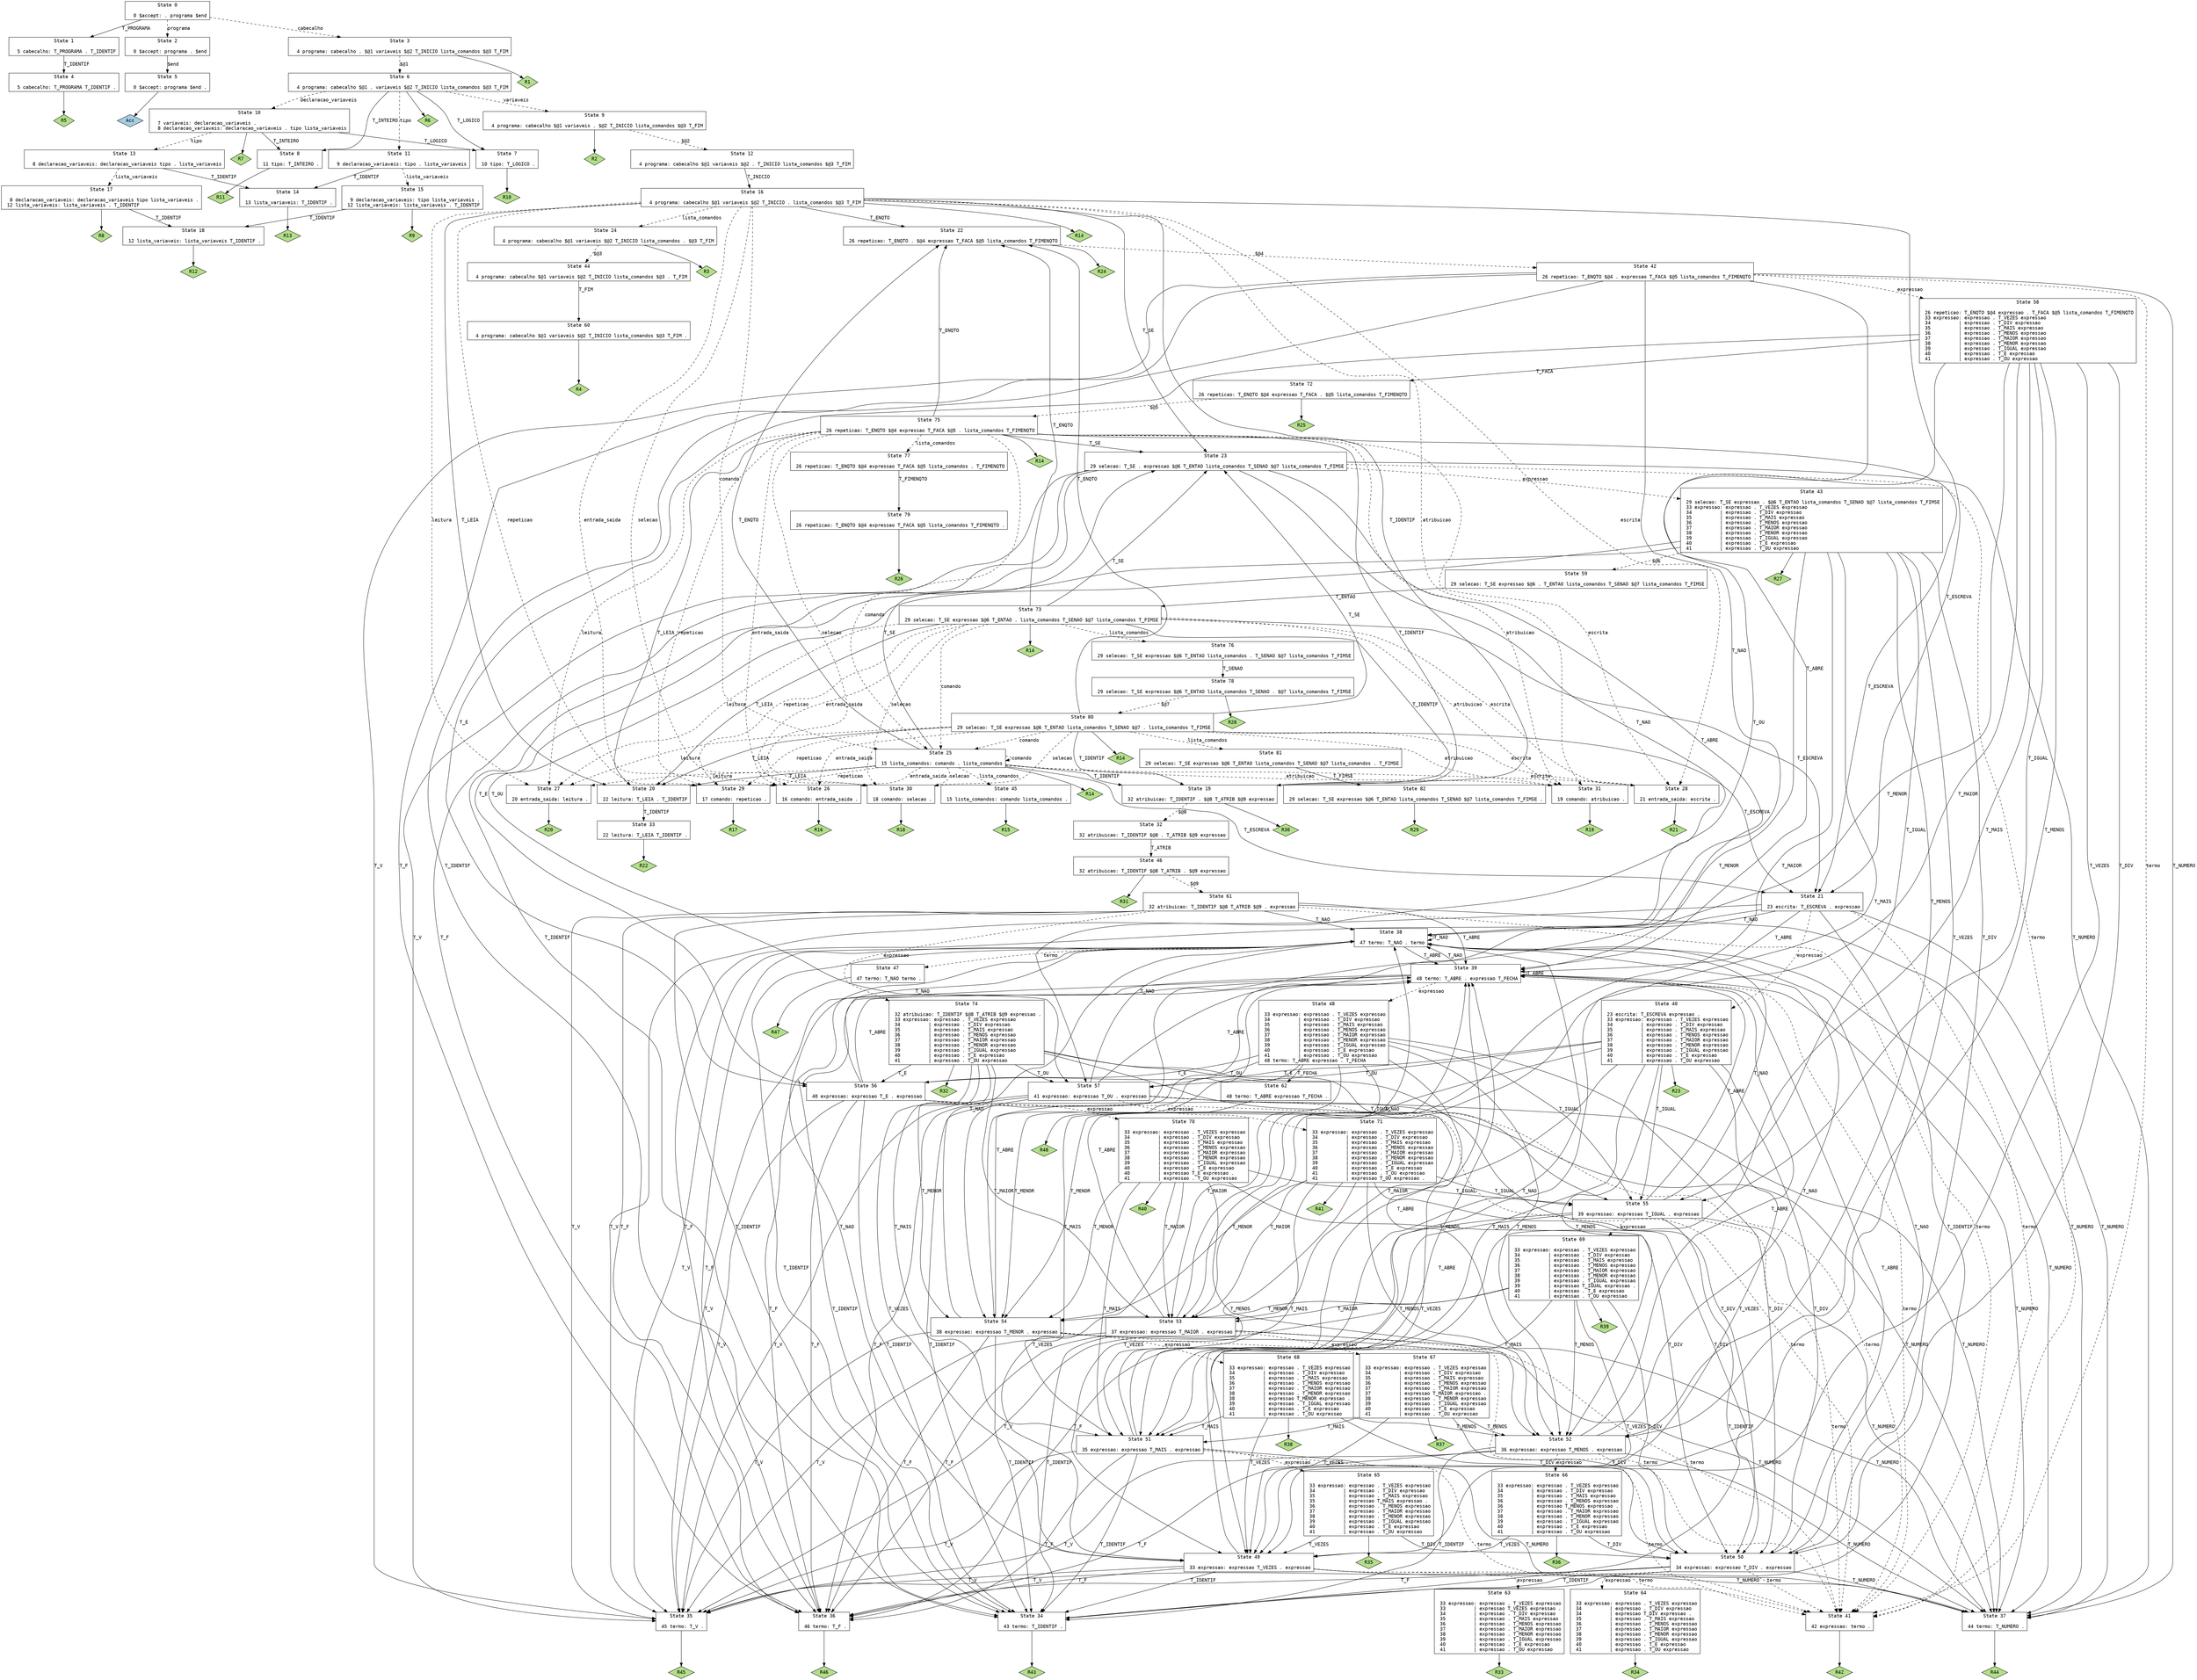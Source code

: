 // Gerado por GNU Bison 3.0.2.
// Reportar erros para <bug-bison@gnu.org>.
// página inicial: <http://www.gnu.org/software/bison/>.

digraph "sintatico.y"
{
  node [fontname = courier, shape = box, colorscheme = paired6]
  edge [fontname = courier]

  0 [label="State 0\n\l  0 $accept: . programa $end\l"]
  0 -> 1 [style=solid label="T_PROGRAMA"]
  0 -> 2 [style=dashed label="programa"]
  0 -> 3 [style=dashed label="cabecalho"]
  1 [label="State 1\n\l  5 cabecalho: T_PROGRAMA . T_IDENTIF\l"]
  1 -> 4 [style=solid label="T_IDENTIF"]
  2 [label="State 2\n\l  0 $accept: programa . $end\l"]
  2 -> 5 [style=solid label="$end"]
  3 [label="State 3\n\l  4 programa: cabecalho . $@1 variaveis $@2 T_INICIO lista_comandos $@3 T_FIM\l"]
  3 -> 6 [style=dashed label="$@1"]
  3 -> "3R1" [style=solid]
 "3R1" [label="R1", fillcolor=3, shape=diamond, style=filled]
  4 [label="State 4\n\l  5 cabecalho: T_PROGRAMA T_IDENTIF .\l"]
  4 -> "4R5" [style=solid]
 "4R5" [label="R5", fillcolor=3, shape=diamond, style=filled]
  5 [label="State 5\n\l  0 $accept: programa $end .\l"]
  5 -> "5R0" [style=solid]
 "5R0" [label="Acc", fillcolor=1, shape=diamond, style=filled]
  6 [label="State 6\n\l  4 programa: cabecalho $@1 . variaveis $@2 T_INICIO lista_comandos $@3 T_FIM\l"]
  6 -> 7 [style=solid label="T_LOGICO"]
  6 -> 8 [style=solid label="T_INTEIRO"]
  6 -> 9 [style=dashed label="variaveis"]
  6 -> 10 [style=dashed label="declaracao_variaveis"]
  6 -> 11 [style=dashed label="tipo"]
  6 -> "6R6" [style=solid]
 "6R6" [label="R6", fillcolor=3, shape=diamond, style=filled]
  7 [label="State 7\n\l 10 tipo: T_LOGICO .\l"]
  7 -> "7R10" [style=solid]
 "7R10" [label="R10", fillcolor=3, shape=diamond, style=filled]
  8 [label="State 8\n\l 11 tipo: T_INTEIRO .\l"]
  8 -> "8R11" [style=solid]
 "8R11" [label="R11", fillcolor=3, shape=diamond, style=filled]
  9 [label="State 9\n\l  4 programa: cabecalho $@1 variaveis . $@2 T_INICIO lista_comandos $@3 T_FIM\l"]
  9 -> 12 [style=dashed label="$@2"]
  9 -> "9R2" [style=solid]
 "9R2" [label="R2", fillcolor=3, shape=diamond, style=filled]
  10 [label="State 10\n\l  7 variaveis: declaracao_variaveis .\l  8 declaracao_variaveis: declaracao_variaveis . tipo lista_variaveis\l"]
  10 -> 7 [style=solid label="T_LOGICO"]
  10 -> 8 [style=solid label="T_INTEIRO"]
  10 -> 13 [style=dashed label="tipo"]
  10 -> "10R7" [style=solid]
 "10R7" [label="R7", fillcolor=3, shape=diamond, style=filled]
  11 [label="State 11\n\l  9 declaracao_variaveis: tipo . lista_variaveis\l"]
  11 -> 14 [style=solid label="T_IDENTIF"]
  11 -> 15 [style=dashed label="lista_variaveis"]
  12 [label="State 12\n\l  4 programa: cabecalho $@1 variaveis $@2 . T_INICIO lista_comandos $@3 T_FIM\l"]
  12 -> 16 [style=solid label="T_INICIO"]
  13 [label="State 13\n\l  8 declaracao_variaveis: declaracao_variaveis tipo . lista_variaveis\l"]
  13 -> 14 [style=solid label="T_IDENTIF"]
  13 -> 17 [style=dashed label="lista_variaveis"]
  14 [label="State 14\n\l 13 lista_variaveis: T_IDENTIF .\l"]
  14 -> "14R13" [style=solid]
 "14R13" [label="R13", fillcolor=3, shape=diamond, style=filled]
  15 [label="State 15\n\l  9 declaracao_variaveis: tipo lista_variaveis .\l 12 lista_variaveis: lista_variaveis . T_IDENTIF\l"]
  15 -> 18 [style=solid label="T_IDENTIF"]
  15 -> "15R9" [style=solid]
 "15R9" [label="R9", fillcolor=3, shape=diamond, style=filled]
  16 [label="State 16\n\l  4 programa: cabecalho $@1 variaveis $@2 T_INICIO . lista_comandos $@3 T_FIM\l"]
  16 -> 19 [style=solid label="T_IDENTIF"]
  16 -> 20 [style=solid label="T_LEIA"]
  16 -> 21 [style=solid label="T_ESCREVA"]
  16 -> 22 [style=solid label="T_ENQTO"]
  16 -> 23 [style=solid label="T_SE"]
  16 -> 24 [style=dashed label="lista_comandos"]
  16 -> 25 [style=dashed label="comando"]
  16 -> 26 [style=dashed label="entrada_saida"]
  16 -> 27 [style=dashed label="leitura"]
  16 -> 28 [style=dashed label="escrita"]
  16 -> 29 [style=dashed label="repeticao"]
  16 -> 30 [style=dashed label="selecao"]
  16 -> 31 [style=dashed label="atribuicao"]
  16 -> "16R14" [style=solid]
 "16R14" [label="R14", fillcolor=3, shape=diamond, style=filled]
  17 [label="State 17\n\l  8 declaracao_variaveis: declaracao_variaveis tipo lista_variaveis .\l 12 lista_variaveis: lista_variaveis . T_IDENTIF\l"]
  17 -> 18 [style=solid label="T_IDENTIF"]
  17 -> "17R8" [style=solid]
 "17R8" [label="R8", fillcolor=3, shape=diamond, style=filled]
  18 [label="State 18\n\l 12 lista_variaveis: lista_variaveis T_IDENTIF .\l"]
  18 -> "18R12" [style=solid]
 "18R12" [label="R12", fillcolor=3, shape=diamond, style=filled]
  19 [label="State 19\n\l 32 atribuicao: T_IDENTIF . $@8 T_ATRIB $@9 expressao\l"]
  19 -> 32 [style=dashed label="$@8"]
  19 -> "19R30" [style=solid]
 "19R30" [label="R30", fillcolor=3, shape=diamond, style=filled]
  20 [label="State 20\n\l 22 leitura: T_LEIA . T_IDENTIF\l"]
  20 -> 33 [style=solid label="T_IDENTIF"]
  21 [label="State 21\n\l 23 escrita: T_ESCREVA . expressao\l"]
  21 -> 34 [style=solid label="T_IDENTIF"]
  21 -> 35 [style=solid label="T_V"]
  21 -> 36 [style=solid label="T_F"]
  21 -> 37 [style=solid label="T_NUMERO"]
  21 -> 38 [style=solid label="T_NAO"]
  21 -> 39 [style=solid label="T_ABRE"]
  21 -> 40 [style=dashed label="expressao"]
  21 -> 41 [style=dashed label="termo"]
  22 [label="State 22\n\l 26 repeticao: T_ENQTO . $@4 expressao T_FACA $@5 lista_comandos T_FIMENQTO\l"]
  22 -> 42 [style=dashed label="$@4"]
  22 -> "22R24" [style=solid]
 "22R24" [label="R24", fillcolor=3, shape=diamond, style=filled]
  23 [label="State 23\n\l 29 selecao: T_SE . expressao $@6 T_ENTAO lista_comandos T_SENAO $@7 lista_comandos T_FIMSE\l"]
  23 -> 34 [style=solid label="T_IDENTIF"]
  23 -> 35 [style=solid label="T_V"]
  23 -> 36 [style=solid label="T_F"]
  23 -> 37 [style=solid label="T_NUMERO"]
  23 -> 38 [style=solid label="T_NAO"]
  23 -> 39 [style=solid label="T_ABRE"]
  23 -> 43 [style=dashed label="expressao"]
  23 -> 41 [style=dashed label="termo"]
  24 [label="State 24\n\l  4 programa: cabecalho $@1 variaveis $@2 T_INICIO lista_comandos . $@3 T_FIM\l"]
  24 -> 44 [style=dashed label="$@3"]
  24 -> "24R3" [style=solid]
 "24R3" [label="R3", fillcolor=3, shape=diamond, style=filled]
  25 [label="State 25\n\l 15 lista_comandos: comando . lista_comandos\l"]
  25 -> 19 [style=solid label="T_IDENTIF"]
  25 -> 20 [style=solid label="T_LEIA"]
  25 -> 21 [style=solid label="T_ESCREVA"]
  25 -> 22 [style=solid label="T_ENQTO"]
  25 -> 23 [style=solid label="T_SE"]
  25 -> 45 [style=dashed label="lista_comandos"]
  25 -> 25 [style=dashed label="comando"]
  25 -> 26 [style=dashed label="entrada_saida"]
  25 -> 27 [style=dashed label="leitura"]
  25 -> 28 [style=dashed label="escrita"]
  25 -> 29 [style=dashed label="repeticao"]
  25 -> 30 [style=dashed label="selecao"]
  25 -> 31 [style=dashed label="atribuicao"]
  25 -> "25R14" [style=solid]
 "25R14" [label="R14", fillcolor=3, shape=diamond, style=filled]
  26 [label="State 26\n\l 16 comando: entrada_saida .\l"]
  26 -> "26R16" [style=solid]
 "26R16" [label="R16", fillcolor=3, shape=diamond, style=filled]
  27 [label="State 27\n\l 20 entrada_saida: leitura .\l"]
  27 -> "27R20" [style=solid]
 "27R20" [label="R20", fillcolor=3, shape=diamond, style=filled]
  28 [label="State 28\n\l 21 entrada_saida: escrita .\l"]
  28 -> "28R21" [style=solid]
 "28R21" [label="R21", fillcolor=3, shape=diamond, style=filled]
  29 [label="State 29\n\l 17 comando: repeticao .\l"]
  29 -> "29R17" [style=solid]
 "29R17" [label="R17", fillcolor=3, shape=diamond, style=filled]
  30 [label="State 30\n\l 18 comando: selecao .\l"]
  30 -> "30R18" [style=solid]
 "30R18" [label="R18", fillcolor=3, shape=diamond, style=filled]
  31 [label="State 31\n\l 19 comando: atribuicao .\l"]
  31 -> "31R19" [style=solid]
 "31R19" [label="R19", fillcolor=3, shape=diamond, style=filled]
  32 [label="State 32\n\l 32 atribuicao: T_IDENTIF $@8 . T_ATRIB $@9 expressao\l"]
  32 -> 46 [style=solid label="T_ATRIB"]
  33 [label="State 33\n\l 22 leitura: T_LEIA T_IDENTIF .\l"]
  33 -> "33R22" [style=solid]
 "33R22" [label="R22", fillcolor=3, shape=diamond, style=filled]
  34 [label="State 34\n\l 43 termo: T_IDENTIF .\l"]
  34 -> "34R43" [style=solid]
 "34R43" [label="R43", fillcolor=3, shape=diamond, style=filled]
  35 [label="State 35\n\l 45 termo: T_V .\l"]
  35 -> "35R45" [style=solid]
 "35R45" [label="R45", fillcolor=3, shape=diamond, style=filled]
  36 [label="State 36\n\l 46 termo: T_F .\l"]
  36 -> "36R46" [style=solid]
 "36R46" [label="R46", fillcolor=3, shape=diamond, style=filled]
  37 [label="State 37\n\l 44 termo: T_NUMERO .\l"]
  37 -> "37R44" [style=solid]
 "37R44" [label="R44", fillcolor=3, shape=diamond, style=filled]
  38 [label="State 38\n\l 47 termo: T_NAO . termo\l"]
  38 -> 34 [style=solid label="T_IDENTIF"]
  38 -> 35 [style=solid label="T_V"]
  38 -> 36 [style=solid label="T_F"]
  38 -> 37 [style=solid label="T_NUMERO"]
  38 -> 38 [style=solid label="T_NAO"]
  38 -> 39 [style=solid label="T_ABRE"]
  38 -> 47 [style=dashed label="termo"]
  39 [label="State 39\n\l 48 termo: T_ABRE . expressao T_FECHA\l"]
  39 -> 34 [style=solid label="T_IDENTIF"]
  39 -> 35 [style=solid label="T_V"]
  39 -> 36 [style=solid label="T_F"]
  39 -> 37 [style=solid label="T_NUMERO"]
  39 -> 38 [style=solid label="T_NAO"]
  39 -> 39 [style=solid label="T_ABRE"]
  39 -> 48 [style=dashed label="expressao"]
  39 -> 41 [style=dashed label="termo"]
  40 [label="State 40\n\l 23 escrita: T_ESCREVA expressao .\l 33 expressao: expressao . T_VEZES expressao\l 34          | expressao . T_DIV expressao\l 35          | expressao . T_MAIS expressao\l 36          | expressao . T_MENOS expressao\l 37          | expressao . T_MAIOR expressao\l 38          | expressao . T_MENOR expressao\l 39          | expressao . T_IGUAL expressao\l 40          | expressao . T_E expressao\l 41          | expressao . T_OU expressao\l"]
  40 -> 49 [style=solid label="T_VEZES"]
  40 -> 50 [style=solid label="T_DIV"]
  40 -> 51 [style=solid label="T_MAIS"]
  40 -> 52 [style=solid label="T_MENOS"]
  40 -> 53 [style=solid label="T_MAIOR"]
  40 -> 54 [style=solid label="T_MENOR"]
  40 -> 55 [style=solid label="T_IGUAL"]
  40 -> 56 [style=solid label="T_E"]
  40 -> 57 [style=solid label="T_OU"]
  40 -> "40R23" [style=solid]
 "40R23" [label="R23", fillcolor=3, shape=diamond, style=filled]
  41 [label="State 41\n\l 42 expressao: termo .\l"]
  41 -> "41R42" [style=solid]
 "41R42" [label="R42", fillcolor=3, shape=diamond, style=filled]
  42 [label="State 42\n\l 26 repeticao: T_ENQTO $@4 . expressao T_FACA $@5 lista_comandos T_FIMENQTO\l"]
  42 -> 34 [style=solid label="T_IDENTIF"]
  42 -> 35 [style=solid label="T_V"]
  42 -> 36 [style=solid label="T_F"]
  42 -> 37 [style=solid label="T_NUMERO"]
  42 -> 38 [style=solid label="T_NAO"]
  42 -> 39 [style=solid label="T_ABRE"]
  42 -> 58 [style=dashed label="expressao"]
  42 -> 41 [style=dashed label="termo"]
  43 [label="State 43\n\l 29 selecao: T_SE expressao . $@6 T_ENTAO lista_comandos T_SENAO $@7 lista_comandos T_FIMSE\l 33 expressao: expressao . T_VEZES expressao\l 34          | expressao . T_DIV expressao\l 35          | expressao . T_MAIS expressao\l 36          | expressao . T_MENOS expressao\l 37          | expressao . T_MAIOR expressao\l 38          | expressao . T_MENOR expressao\l 39          | expressao . T_IGUAL expressao\l 40          | expressao . T_E expressao\l 41          | expressao . T_OU expressao\l"]
  43 -> 49 [style=solid label="T_VEZES"]
  43 -> 50 [style=solid label="T_DIV"]
  43 -> 51 [style=solid label="T_MAIS"]
  43 -> 52 [style=solid label="T_MENOS"]
  43 -> 53 [style=solid label="T_MAIOR"]
  43 -> 54 [style=solid label="T_MENOR"]
  43 -> 55 [style=solid label="T_IGUAL"]
  43 -> 56 [style=solid label="T_E"]
  43 -> 57 [style=solid label="T_OU"]
  43 -> 59 [style=dashed label="$@6"]
  43 -> "43R27" [style=solid]
 "43R27" [label="R27", fillcolor=3, shape=diamond, style=filled]
  44 [label="State 44\n\l  4 programa: cabecalho $@1 variaveis $@2 T_INICIO lista_comandos $@3 . T_FIM\l"]
  44 -> 60 [style=solid label="T_FIM"]
  45 [label="State 45\n\l 15 lista_comandos: comando lista_comandos .\l"]
  45 -> "45R15" [style=solid]
 "45R15" [label="R15", fillcolor=3, shape=diamond, style=filled]
  46 [label="State 46\n\l 32 atribuicao: T_IDENTIF $@8 T_ATRIB . $@9 expressao\l"]
  46 -> 61 [style=dashed label="$@9"]
  46 -> "46R31" [style=solid]
 "46R31" [label="R31", fillcolor=3, shape=diamond, style=filled]
  47 [label="State 47\n\l 47 termo: T_NAO termo .\l"]
  47 -> "47R47" [style=solid]
 "47R47" [label="R47", fillcolor=3, shape=diamond, style=filled]
  48 [label="State 48\n\l 33 expressao: expressao . T_VEZES expressao\l 34          | expressao . T_DIV expressao\l 35          | expressao . T_MAIS expressao\l 36          | expressao . T_MENOS expressao\l 37          | expressao . T_MAIOR expressao\l 38          | expressao . T_MENOR expressao\l 39          | expressao . T_IGUAL expressao\l 40          | expressao . T_E expressao\l 41          | expressao . T_OU expressao\l 48 termo: T_ABRE expressao . T_FECHA\l"]
  48 -> 49 [style=solid label="T_VEZES"]
  48 -> 50 [style=solid label="T_DIV"]
  48 -> 51 [style=solid label="T_MAIS"]
  48 -> 52 [style=solid label="T_MENOS"]
  48 -> 53 [style=solid label="T_MAIOR"]
  48 -> 54 [style=solid label="T_MENOR"]
  48 -> 55 [style=solid label="T_IGUAL"]
  48 -> 56 [style=solid label="T_E"]
  48 -> 57 [style=solid label="T_OU"]
  48 -> 62 [style=solid label="T_FECHA"]
  49 [label="State 49\n\l 33 expressao: expressao T_VEZES . expressao\l"]
  49 -> 34 [style=solid label="T_IDENTIF"]
  49 -> 35 [style=solid label="T_V"]
  49 -> 36 [style=solid label="T_F"]
  49 -> 37 [style=solid label="T_NUMERO"]
  49 -> 38 [style=solid label="T_NAO"]
  49 -> 39 [style=solid label="T_ABRE"]
  49 -> 63 [style=dashed label="expressao"]
  49 -> 41 [style=dashed label="termo"]
  50 [label="State 50\n\l 34 expressao: expressao T_DIV . expressao\l"]
  50 -> 34 [style=solid label="T_IDENTIF"]
  50 -> 35 [style=solid label="T_V"]
  50 -> 36 [style=solid label="T_F"]
  50 -> 37 [style=solid label="T_NUMERO"]
  50 -> 38 [style=solid label="T_NAO"]
  50 -> 39 [style=solid label="T_ABRE"]
  50 -> 64 [style=dashed label="expressao"]
  50 -> 41 [style=dashed label="termo"]
  51 [label="State 51\n\l 35 expressao: expressao T_MAIS . expressao\l"]
  51 -> 34 [style=solid label="T_IDENTIF"]
  51 -> 35 [style=solid label="T_V"]
  51 -> 36 [style=solid label="T_F"]
  51 -> 37 [style=solid label="T_NUMERO"]
  51 -> 38 [style=solid label="T_NAO"]
  51 -> 39 [style=solid label="T_ABRE"]
  51 -> 65 [style=dashed label="expressao"]
  51 -> 41 [style=dashed label="termo"]
  52 [label="State 52\n\l 36 expressao: expressao T_MENOS . expressao\l"]
  52 -> 34 [style=solid label="T_IDENTIF"]
  52 -> 35 [style=solid label="T_V"]
  52 -> 36 [style=solid label="T_F"]
  52 -> 37 [style=solid label="T_NUMERO"]
  52 -> 38 [style=solid label="T_NAO"]
  52 -> 39 [style=solid label="T_ABRE"]
  52 -> 66 [style=dashed label="expressao"]
  52 -> 41 [style=dashed label="termo"]
  53 [label="State 53\n\l 37 expressao: expressao T_MAIOR . expressao\l"]
  53 -> 34 [style=solid label="T_IDENTIF"]
  53 -> 35 [style=solid label="T_V"]
  53 -> 36 [style=solid label="T_F"]
  53 -> 37 [style=solid label="T_NUMERO"]
  53 -> 38 [style=solid label="T_NAO"]
  53 -> 39 [style=solid label="T_ABRE"]
  53 -> 67 [style=dashed label="expressao"]
  53 -> 41 [style=dashed label="termo"]
  54 [label="State 54\n\l 38 expressao: expressao T_MENOR . expressao\l"]
  54 -> 34 [style=solid label="T_IDENTIF"]
  54 -> 35 [style=solid label="T_V"]
  54 -> 36 [style=solid label="T_F"]
  54 -> 37 [style=solid label="T_NUMERO"]
  54 -> 38 [style=solid label="T_NAO"]
  54 -> 39 [style=solid label="T_ABRE"]
  54 -> 68 [style=dashed label="expressao"]
  54 -> 41 [style=dashed label="termo"]
  55 [label="State 55\n\l 39 expressao: expressao T_IGUAL . expressao\l"]
  55 -> 34 [style=solid label="T_IDENTIF"]
  55 -> 35 [style=solid label="T_V"]
  55 -> 36 [style=solid label="T_F"]
  55 -> 37 [style=solid label="T_NUMERO"]
  55 -> 38 [style=solid label="T_NAO"]
  55 -> 39 [style=solid label="T_ABRE"]
  55 -> 69 [style=dashed label="expressao"]
  55 -> 41 [style=dashed label="termo"]
  56 [label="State 56\n\l 40 expressao: expressao T_E . expressao\l"]
  56 -> 34 [style=solid label="T_IDENTIF"]
  56 -> 35 [style=solid label="T_V"]
  56 -> 36 [style=solid label="T_F"]
  56 -> 37 [style=solid label="T_NUMERO"]
  56 -> 38 [style=solid label="T_NAO"]
  56 -> 39 [style=solid label="T_ABRE"]
  56 -> 70 [style=dashed label="expressao"]
  56 -> 41 [style=dashed label="termo"]
  57 [label="State 57\n\l 41 expressao: expressao T_OU . expressao\l"]
  57 -> 34 [style=solid label="T_IDENTIF"]
  57 -> 35 [style=solid label="T_V"]
  57 -> 36 [style=solid label="T_F"]
  57 -> 37 [style=solid label="T_NUMERO"]
  57 -> 38 [style=solid label="T_NAO"]
  57 -> 39 [style=solid label="T_ABRE"]
  57 -> 71 [style=dashed label="expressao"]
  57 -> 41 [style=dashed label="termo"]
  58 [label="State 58\n\l 26 repeticao: T_ENQTO $@4 expressao . T_FACA $@5 lista_comandos T_FIMENQTO\l 33 expressao: expressao . T_VEZES expressao\l 34          | expressao . T_DIV expressao\l 35          | expressao . T_MAIS expressao\l 36          | expressao . T_MENOS expressao\l 37          | expressao . T_MAIOR expressao\l 38          | expressao . T_MENOR expressao\l 39          | expressao . T_IGUAL expressao\l 40          | expressao . T_E expressao\l 41          | expressao . T_OU expressao\l"]
  58 -> 72 [style=solid label="T_FACA"]
  58 -> 49 [style=solid label="T_VEZES"]
  58 -> 50 [style=solid label="T_DIV"]
  58 -> 51 [style=solid label="T_MAIS"]
  58 -> 52 [style=solid label="T_MENOS"]
  58 -> 53 [style=solid label="T_MAIOR"]
  58 -> 54 [style=solid label="T_MENOR"]
  58 -> 55 [style=solid label="T_IGUAL"]
  58 -> 56 [style=solid label="T_E"]
  58 -> 57 [style=solid label="T_OU"]
  59 [label="State 59\n\l 29 selecao: T_SE expressao $@6 . T_ENTAO lista_comandos T_SENAO $@7 lista_comandos T_FIMSE\l"]
  59 -> 73 [style=solid label="T_ENTAO"]
  60 [label="State 60\n\l  4 programa: cabecalho $@1 variaveis $@2 T_INICIO lista_comandos $@3 T_FIM .\l"]
  60 -> "60R4" [style=solid]
 "60R4" [label="R4", fillcolor=3, shape=diamond, style=filled]
  61 [label="State 61\n\l 32 atribuicao: T_IDENTIF $@8 T_ATRIB $@9 . expressao\l"]
  61 -> 34 [style=solid label="T_IDENTIF"]
  61 -> 35 [style=solid label="T_V"]
  61 -> 36 [style=solid label="T_F"]
  61 -> 37 [style=solid label="T_NUMERO"]
  61 -> 38 [style=solid label="T_NAO"]
  61 -> 39 [style=solid label="T_ABRE"]
  61 -> 74 [style=dashed label="expressao"]
  61 -> 41 [style=dashed label="termo"]
  62 [label="State 62\n\l 48 termo: T_ABRE expressao T_FECHA .\l"]
  62 -> "62R48" [style=solid]
 "62R48" [label="R48", fillcolor=3, shape=diamond, style=filled]
  63 [label="State 63\n\l 33 expressao: expressao . T_VEZES expressao\l 33          | expressao T_VEZES expressao .\l 34          | expressao . T_DIV expressao\l 35          | expressao . T_MAIS expressao\l 36          | expressao . T_MENOS expressao\l 37          | expressao . T_MAIOR expressao\l 38          | expressao . T_MENOR expressao\l 39          | expressao . T_IGUAL expressao\l 40          | expressao . T_E expressao\l 41          | expressao . T_OU expressao\l"]
  63 -> "63R33" [style=solid]
 "63R33" [label="R33", fillcolor=3, shape=diamond, style=filled]
  64 [label="State 64\n\l 33 expressao: expressao . T_VEZES expressao\l 34          | expressao . T_DIV expressao\l 34          | expressao T_DIV expressao .\l 35          | expressao . T_MAIS expressao\l 36          | expressao . T_MENOS expressao\l 37          | expressao . T_MAIOR expressao\l 38          | expressao . T_MENOR expressao\l 39          | expressao . T_IGUAL expressao\l 40          | expressao . T_E expressao\l 41          | expressao . T_OU expressao\l"]
  64 -> "64R34" [style=solid]
 "64R34" [label="R34", fillcolor=3, shape=diamond, style=filled]
  65 [label="State 65\n\l 33 expressao: expressao . T_VEZES expressao\l 34          | expressao . T_DIV expressao\l 35          | expressao . T_MAIS expressao\l 35          | expressao T_MAIS expressao .\l 36          | expressao . T_MENOS expressao\l 37          | expressao . T_MAIOR expressao\l 38          | expressao . T_MENOR expressao\l 39          | expressao . T_IGUAL expressao\l 40          | expressao . T_E expressao\l 41          | expressao . T_OU expressao\l"]
  65 -> 49 [style=solid label="T_VEZES"]
  65 -> 50 [style=solid label="T_DIV"]
  65 -> "65R35" [style=solid]
 "65R35" [label="R35", fillcolor=3, shape=diamond, style=filled]
  66 [label="State 66\n\l 33 expressao: expressao . T_VEZES expressao\l 34          | expressao . T_DIV expressao\l 35          | expressao . T_MAIS expressao\l 36          | expressao . T_MENOS expressao\l 36          | expressao T_MENOS expressao .\l 37          | expressao . T_MAIOR expressao\l 38          | expressao . T_MENOR expressao\l 39          | expressao . T_IGUAL expressao\l 40          | expressao . T_E expressao\l 41          | expressao . T_OU expressao\l"]
  66 -> 49 [style=solid label="T_VEZES"]
  66 -> 50 [style=solid label="T_DIV"]
  66 -> "66R36" [style=solid]
 "66R36" [label="R36", fillcolor=3, shape=diamond, style=filled]
  67 [label="State 67\n\l 33 expressao: expressao . T_VEZES expressao\l 34          | expressao . T_DIV expressao\l 35          | expressao . T_MAIS expressao\l 36          | expressao . T_MENOS expressao\l 37          | expressao . T_MAIOR expressao\l 37          | expressao T_MAIOR expressao .\l 38          | expressao . T_MENOR expressao\l 39          | expressao . T_IGUAL expressao\l 40          | expressao . T_E expressao\l 41          | expressao . T_OU expressao\l"]
  67 -> 49 [style=solid label="T_VEZES"]
  67 -> 50 [style=solid label="T_DIV"]
  67 -> 51 [style=solid label="T_MAIS"]
  67 -> 52 [style=solid label="T_MENOS"]
  67 -> "67R37" [style=solid]
 "67R37" [label="R37", fillcolor=3, shape=diamond, style=filled]
  68 [label="State 68\n\l 33 expressao: expressao . T_VEZES expressao\l 34          | expressao . T_DIV expressao\l 35          | expressao . T_MAIS expressao\l 36          | expressao . T_MENOS expressao\l 37          | expressao . T_MAIOR expressao\l 38          | expressao . T_MENOR expressao\l 38          | expressao T_MENOR expressao .\l 39          | expressao . T_IGUAL expressao\l 40          | expressao . T_E expressao\l 41          | expressao . T_OU expressao\l"]
  68 -> 49 [style=solid label="T_VEZES"]
  68 -> 50 [style=solid label="T_DIV"]
  68 -> 51 [style=solid label="T_MAIS"]
  68 -> 52 [style=solid label="T_MENOS"]
  68 -> "68R38" [style=solid]
 "68R38" [label="R38", fillcolor=3, shape=diamond, style=filled]
  69 [label="State 69\n\l 33 expressao: expressao . T_VEZES expressao\l 34          | expressao . T_DIV expressao\l 35          | expressao . T_MAIS expressao\l 36          | expressao . T_MENOS expressao\l 37          | expressao . T_MAIOR expressao\l 38          | expressao . T_MENOR expressao\l 39          | expressao . T_IGUAL expressao\l 39          | expressao T_IGUAL expressao .\l 40          | expressao . T_E expressao\l 41          | expressao . T_OU expressao\l"]
  69 -> 49 [style=solid label="T_VEZES"]
  69 -> 50 [style=solid label="T_DIV"]
  69 -> 51 [style=solid label="T_MAIS"]
  69 -> 52 [style=solid label="T_MENOS"]
  69 -> 53 [style=solid label="T_MAIOR"]
  69 -> 54 [style=solid label="T_MENOR"]
  69 -> "69R39" [style=solid]
 "69R39" [label="R39", fillcolor=3, shape=diamond, style=filled]
  70 [label="State 70\n\l 33 expressao: expressao . T_VEZES expressao\l 34          | expressao . T_DIV expressao\l 35          | expressao . T_MAIS expressao\l 36          | expressao . T_MENOS expressao\l 37          | expressao . T_MAIOR expressao\l 38          | expressao . T_MENOR expressao\l 39          | expressao . T_IGUAL expressao\l 40          | expressao . T_E expressao\l 40          | expressao T_E expressao .\l 41          | expressao . T_OU expressao\l"]
  70 -> 49 [style=solid label="T_VEZES"]
  70 -> 50 [style=solid label="T_DIV"]
  70 -> 51 [style=solid label="T_MAIS"]
  70 -> 52 [style=solid label="T_MENOS"]
  70 -> 53 [style=solid label="T_MAIOR"]
  70 -> 54 [style=solid label="T_MENOR"]
  70 -> 55 [style=solid label="T_IGUAL"]
  70 -> "70R40" [style=solid]
 "70R40" [label="R40", fillcolor=3, shape=diamond, style=filled]
  71 [label="State 71\n\l 33 expressao: expressao . T_VEZES expressao\l 34          | expressao . T_DIV expressao\l 35          | expressao . T_MAIS expressao\l 36          | expressao . T_MENOS expressao\l 37          | expressao . T_MAIOR expressao\l 38          | expressao . T_MENOR expressao\l 39          | expressao . T_IGUAL expressao\l 40          | expressao . T_E expressao\l 41          | expressao . T_OU expressao\l 41          | expressao T_OU expressao .\l"]
  71 -> 49 [style=solid label="T_VEZES"]
  71 -> 50 [style=solid label="T_DIV"]
  71 -> 51 [style=solid label="T_MAIS"]
  71 -> 52 [style=solid label="T_MENOS"]
  71 -> 53 [style=solid label="T_MAIOR"]
  71 -> 54 [style=solid label="T_MENOR"]
  71 -> 55 [style=solid label="T_IGUAL"]
  71 -> "71R41" [style=solid]
 "71R41" [label="R41", fillcolor=3, shape=diamond, style=filled]
  72 [label="State 72\n\l 26 repeticao: T_ENQTO $@4 expressao T_FACA . $@5 lista_comandos T_FIMENQTO\l"]
  72 -> 75 [style=dashed label="$@5"]
  72 -> "72R25" [style=solid]
 "72R25" [label="R25", fillcolor=3, shape=diamond, style=filled]
  73 [label="State 73\n\l 29 selecao: T_SE expressao $@6 T_ENTAO . lista_comandos T_SENAO $@7 lista_comandos T_FIMSE\l"]
  73 -> 19 [style=solid label="T_IDENTIF"]
  73 -> 20 [style=solid label="T_LEIA"]
  73 -> 21 [style=solid label="T_ESCREVA"]
  73 -> 22 [style=solid label="T_ENQTO"]
  73 -> 23 [style=solid label="T_SE"]
  73 -> 76 [style=dashed label="lista_comandos"]
  73 -> 25 [style=dashed label="comando"]
  73 -> 26 [style=dashed label="entrada_saida"]
  73 -> 27 [style=dashed label="leitura"]
  73 -> 28 [style=dashed label="escrita"]
  73 -> 29 [style=dashed label="repeticao"]
  73 -> 30 [style=dashed label="selecao"]
  73 -> 31 [style=dashed label="atribuicao"]
  73 -> "73R14" [style=solid]
 "73R14" [label="R14", fillcolor=3, shape=diamond, style=filled]
  74 [label="State 74\n\l 32 atribuicao: T_IDENTIF $@8 T_ATRIB $@9 expressao .\l 33 expressao: expressao . T_VEZES expressao\l 34          | expressao . T_DIV expressao\l 35          | expressao . T_MAIS expressao\l 36          | expressao . T_MENOS expressao\l 37          | expressao . T_MAIOR expressao\l 38          | expressao . T_MENOR expressao\l 39          | expressao . T_IGUAL expressao\l 40          | expressao . T_E expressao\l 41          | expressao . T_OU expressao\l"]
  74 -> 49 [style=solid label="T_VEZES"]
  74 -> 50 [style=solid label="T_DIV"]
  74 -> 51 [style=solid label="T_MAIS"]
  74 -> 52 [style=solid label="T_MENOS"]
  74 -> 53 [style=solid label="T_MAIOR"]
  74 -> 54 [style=solid label="T_MENOR"]
  74 -> 55 [style=solid label="T_IGUAL"]
  74 -> 56 [style=solid label="T_E"]
  74 -> 57 [style=solid label="T_OU"]
  74 -> "74R32" [style=solid]
 "74R32" [label="R32", fillcolor=3, shape=diamond, style=filled]
  75 [label="State 75\n\l 26 repeticao: T_ENQTO $@4 expressao T_FACA $@5 . lista_comandos T_FIMENQTO\l"]
  75 -> 19 [style=solid label="T_IDENTIF"]
  75 -> 20 [style=solid label="T_LEIA"]
  75 -> 21 [style=solid label="T_ESCREVA"]
  75 -> 22 [style=solid label="T_ENQTO"]
  75 -> 23 [style=solid label="T_SE"]
  75 -> 77 [style=dashed label="lista_comandos"]
  75 -> 25 [style=dashed label="comando"]
  75 -> 26 [style=dashed label="entrada_saida"]
  75 -> 27 [style=dashed label="leitura"]
  75 -> 28 [style=dashed label="escrita"]
  75 -> 29 [style=dashed label="repeticao"]
  75 -> 30 [style=dashed label="selecao"]
  75 -> 31 [style=dashed label="atribuicao"]
  75 -> "75R14" [style=solid]
 "75R14" [label="R14", fillcolor=3, shape=diamond, style=filled]
  76 [label="State 76\n\l 29 selecao: T_SE expressao $@6 T_ENTAO lista_comandos . T_SENAO $@7 lista_comandos T_FIMSE\l"]
  76 -> 78 [style=solid label="T_SENAO"]
  77 [label="State 77\n\l 26 repeticao: T_ENQTO $@4 expressao T_FACA $@5 lista_comandos . T_FIMENQTO\l"]
  77 -> 79 [style=solid label="T_FIMENQTO"]
  78 [label="State 78\n\l 29 selecao: T_SE expressao $@6 T_ENTAO lista_comandos T_SENAO . $@7 lista_comandos T_FIMSE\l"]
  78 -> 80 [style=dashed label="$@7"]
  78 -> "78R28" [style=solid]
 "78R28" [label="R28", fillcolor=3, shape=diamond, style=filled]
  79 [label="State 79\n\l 26 repeticao: T_ENQTO $@4 expressao T_FACA $@5 lista_comandos T_FIMENQTO .\l"]
  79 -> "79R26" [style=solid]
 "79R26" [label="R26", fillcolor=3, shape=diamond, style=filled]
  80 [label="State 80\n\l 29 selecao: T_SE expressao $@6 T_ENTAO lista_comandos T_SENAO $@7 . lista_comandos T_FIMSE\l"]
  80 -> 19 [style=solid label="T_IDENTIF"]
  80 -> 20 [style=solid label="T_LEIA"]
  80 -> 21 [style=solid label="T_ESCREVA"]
  80 -> 22 [style=solid label="T_ENQTO"]
  80 -> 23 [style=solid label="T_SE"]
  80 -> 81 [style=dashed label="lista_comandos"]
  80 -> 25 [style=dashed label="comando"]
  80 -> 26 [style=dashed label="entrada_saida"]
  80 -> 27 [style=dashed label="leitura"]
  80 -> 28 [style=dashed label="escrita"]
  80 -> 29 [style=dashed label="repeticao"]
  80 -> 30 [style=dashed label="selecao"]
  80 -> 31 [style=dashed label="atribuicao"]
  80 -> "80R14" [style=solid]
 "80R14" [label="R14", fillcolor=3, shape=diamond, style=filled]
  81 [label="State 81\n\l 29 selecao: T_SE expressao $@6 T_ENTAO lista_comandos T_SENAO $@7 lista_comandos . T_FIMSE\l"]
  81 -> 82 [style=solid label="T_FIMSE"]
  82 [label="State 82\n\l 29 selecao: T_SE expressao $@6 T_ENTAO lista_comandos T_SENAO $@7 lista_comandos T_FIMSE .\l"]
  82 -> "82R29" [style=solid]
 "82R29" [label="R29", fillcolor=3, shape=diamond, style=filled]
}
